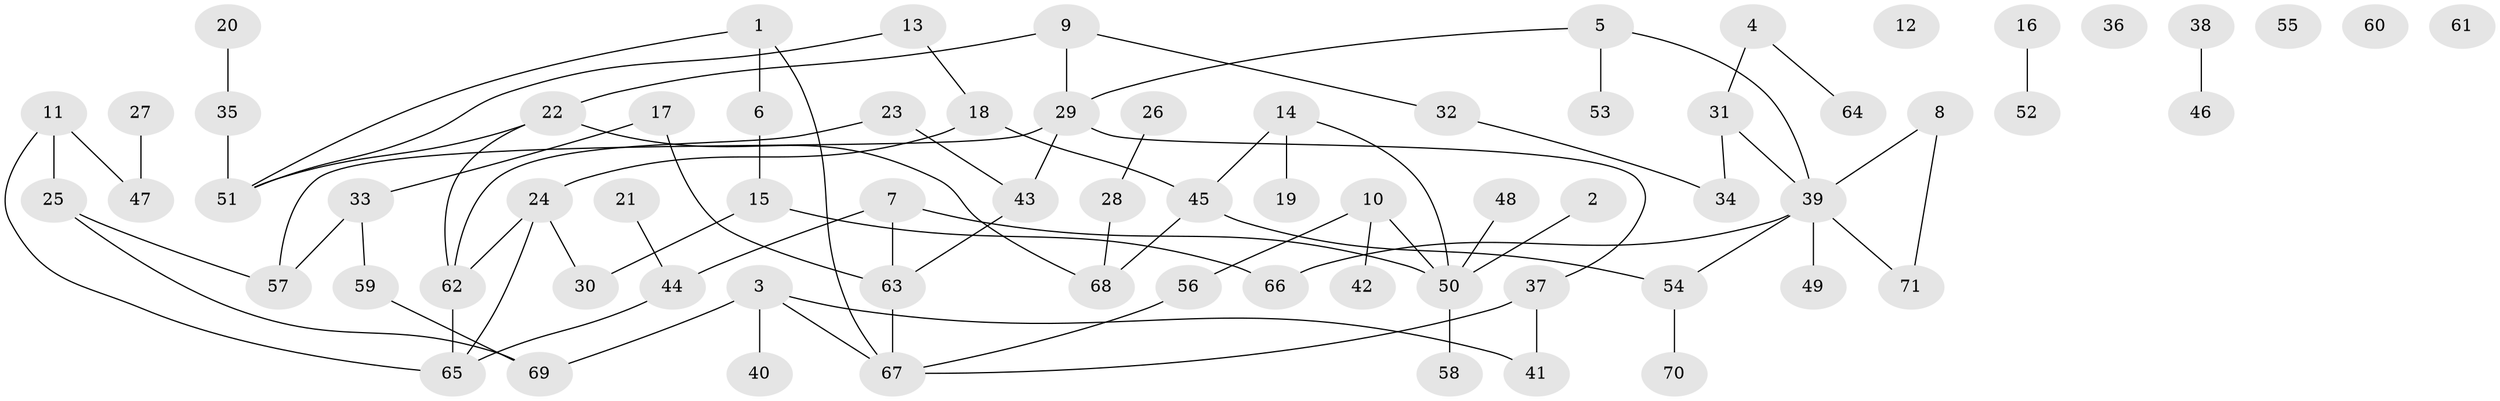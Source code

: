 // coarse degree distribution, {0: 0.3333333333333333, 1: 0.2857142857142857, 2: 0.09523809523809523, 5: 0.047619047619047616, 6: 0.09523809523809523, 4: 0.09523809523809523, 3: 0.047619047619047616}
// Generated by graph-tools (version 1.1) at 2025/43/03/04/25 21:43:37]
// undirected, 71 vertices, 82 edges
graph export_dot {
graph [start="1"]
  node [color=gray90,style=filled];
  1;
  2;
  3;
  4;
  5;
  6;
  7;
  8;
  9;
  10;
  11;
  12;
  13;
  14;
  15;
  16;
  17;
  18;
  19;
  20;
  21;
  22;
  23;
  24;
  25;
  26;
  27;
  28;
  29;
  30;
  31;
  32;
  33;
  34;
  35;
  36;
  37;
  38;
  39;
  40;
  41;
  42;
  43;
  44;
  45;
  46;
  47;
  48;
  49;
  50;
  51;
  52;
  53;
  54;
  55;
  56;
  57;
  58;
  59;
  60;
  61;
  62;
  63;
  64;
  65;
  66;
  67;
  68;
  69;
  70;
  71;
  1 -- 6;
  1 -- 51;
  1 -- 67;
  2 -- 50;
  3 -- 40;
  3 -- 41;
  3 -- 67;
  3 -- 69;
  4 -- 31;
  4 -- 64;
  5 -- 29;
  5 -- 39;
  5 -- 53;
  6 -- 15;
  7 -- 44;
  7 -- 50;
  7 -- 63;
  8 -- 39;
  8 -- 71;
  9 -- 22;
  9 -- 29;
  9 -- 32;
  10 -- 42;
  10 -- 50;
  10 -- 56;
  11 -- 25;
  11 -- 47;
  11 -- 65;
  13 -- 18;
  13 -- 51;
  14 -- 19;
  14 -- 45;
  14 -- 50;
  15 -- 30;
  15 -- 66;
  16 -- 52;
  17 -- 33;
  17 -- 63;
  18 -- 24;
  18 -- 45;
  20 -- 35;
  21 -- 44;
  22 -- 51;
  22 -- 62;
  22 -- 68;
  23 -- 43;
  23 -- 62;
  24 -- 30;
  24 -- 62;
  24 -- 65;
  25 -- 57;
  25 -- 69;
  26 -- 28;
  27 -- 47;
  28 -- 68;
  29 -- 37;
  29 -- 43;
  29 -- 57;
  31 -- 34;
  31 -- 39;
  32 -- 34;
  33 -- 57;
  33 -- 59;
  35 -- 51;
  37 -- 41;
  37 -- 67;
  38 -- 46;
  39 -- 49;
  39 -- 54;
  39 -- 66;
  39 -- 71;
  43 -- 63;
  44 -- 65;
  45 -- 54;
  45 -- 68;
  48 -- 50;
  50 -- 58;
  54 -- 70;
  56 -- 67;
  59 -- 69;
  62 -- 65;
  63 -- 67;
}
